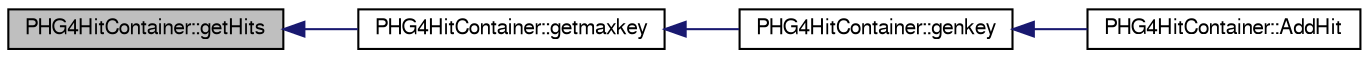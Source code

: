digraph "PHG4HitContainer::getHits"
{
  bgcolor="transparent";
  edge [fontname="FreeSans",fontsize="10",labelfontname="FreeSans",labelfontsize="10"];
  node [fontname="FreeSans",fontsize="10",shape=record];
  rankdir="LR";
  Node1 [label="PHG4HitContainer::getHits",height=0.2,width=0.4,color="black", fillcolor="grey75", style="filled" fontcolor="black"];
  Node1 -> Node2 [dir="back",color="midnightblue",fontsize="10",style="solid",fontname="FreeSans"];
  Node2 [label="PHG4HitContainer::getmaxkey",height=0.2,width=0.4,color="black",URL="$d4/d30/classPHG4HitContainer.html#a032b255f36b64361b918bcf89c42be23"];
  Node2 -> Node3 [dir="back",color="midnightblue",fontsize="10",style="solid",fontname="FreeSans"];
  Node3 [label="PHG4HitContainer::genkey",height=0.2,width=0.4,color="black",URL="$d4/d30/classPHG4HitContainer.html#acc72c84889e0996033748a308516ac8c"];
  Node3 -> Node4 [dir="back",color="midnightblue",fontsize="10",style="solid",fontname="FreeSans"];
  Node4 [label="PHG4HitContainer::AddHit",height=0.2,width=0.4,color="black",URL="$d4/d30/classPHG4HitContainer.html#a402880c55f122e45dbf96a4bc57e8615"];
}
